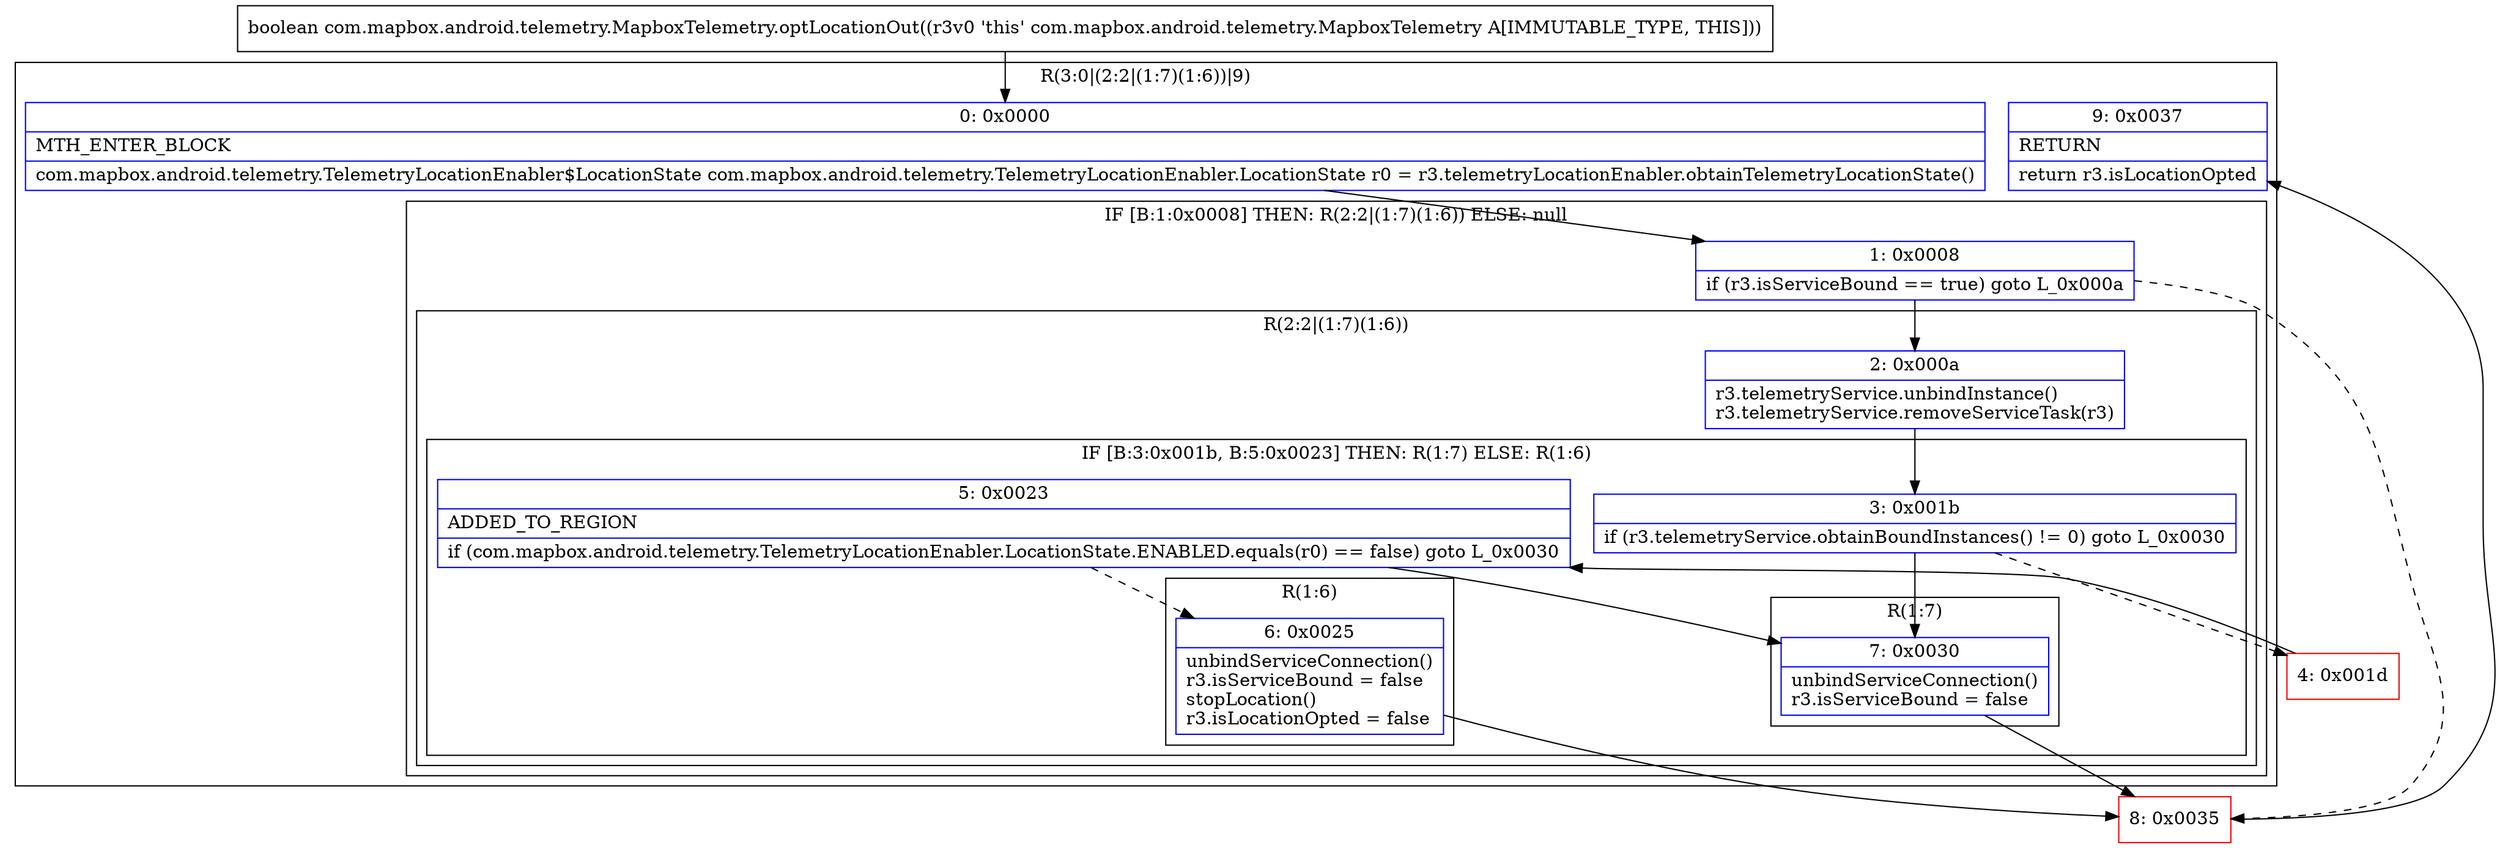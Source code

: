 digraph "CFG forcom.mapbox.android.telemetry.MapboxTelemetry.optLocationOut()Z" {
subgraph cluster_Region_1531473753 {
label = "R(3:0|(2:2|(1:7)(1:6))|9)";
node [shape=record,color=blue];
Node_0 [shape=record,label="{0\:\ 0x0000|MTH_ENTER_BLOCK\l|com.mapbox.android.telemetry.TelemetryLocationEnabler$LocationState com.mapbox.android.telemetry.TelemetryLocationEnabler.LocationState r0 = r3.telemetryLocationEnabler.obtainTelemetryLocationState()\l}"];
subgraph cluster_IfRegion_801859080 {
label = "IF [B:1:0x0008] THEN: R(2:2|(1:7)(1:6)) ELSE: null";
node [shape=record,color=blue];
Node_1 [shape=record,label="{1\:\ 0x0008|if (r3.isServiceBound == true) goto L_0x000a\l}"];
subgraph cluster_Region_1103396968 {
label = "R(2:2|(1:7)(1:6))";
node [shape=record,color=blue];
Node_2 [shape=record,label="{2\:\ 0x000a|r3.telemetryService.unbindInstance()\lr3.telemetryService.removeServiceTask(r3)\l}"];
subgraph cluster_IfRegion_616374157 {
label = "IF [B:3:0x001b, B:5:0x0023] THEN: R(1:7) ELSE: R(1:6)";
node [shape=record,color=blue];
Node_3 [shape=record,label="{3\:\ 0x001b|if (r3.telemetryService.obtainBoundInstances() != 0) goto L_0x0030\l}"];
Node_5 [shape=record,label="{5\:\ 0x0023|ADDED_TO_REGION\l|if (com.mapbox.android.telemetry.TelemetryLocationEnabler.LocationState.ENABLED.equals(r0) == false) goto L_0x0030\l}"];
subgraph cluster_Region_2060645364 {
label = "R(1:7)";
node [shape=record,color=blue];
Node_7 [shape=record,label="{7\:\ 0x0030|unbindServiceConnection()\lr3.isServiceBound = false\l}"];
}
subgraph cluster_Region_1418993221 {
label = "R(1:6)";
node [shape=record,color=blue];
Node_6 [shape=record,label="{6\:\ 0x0025|unbindServiceConnection()\lr3.isServiceBound = false\lstopLocation()\lr3.isLocationOpted = false\l}"];
}
}
}
}
Node_9 [shape=record,label="{9\:\ 0x0037|RETURN\l|return r3.isLocationOpted\l}"];
}
Node_4 [shape=record,color=red,label="{4\:\ 0x001d}"];
Node_8 [shape=record,color=red,label="{8\:\ 0x0035}"];
MethodNode[shape=record,label="{boolean com.mapbox.android.telemetry.MapboxTelemetry.optLocationOut((r3v0 'this' com.mapbox.android.telemetry.MapboxTelemetry A[IMMUTABLE_TYPE, THIS])) }"];
MethodNode -> Node_0;
Node_0 -> Node_1;
Node_1 -> Node_2;
Node_1 -> Node_8[style=dashed];
Node_2 -> Node_3;
Node_3 -> Node_4[style=dashed];
Node_3 -> Node_7;
Node_5 -> Node_6[style=dashed];
Node_5 -> Node_7;
Node_7 -> Node_8;
Node_6 -> Node_8;
Node_4 -> Node_5;
Node_8 -> Node_9;
}


